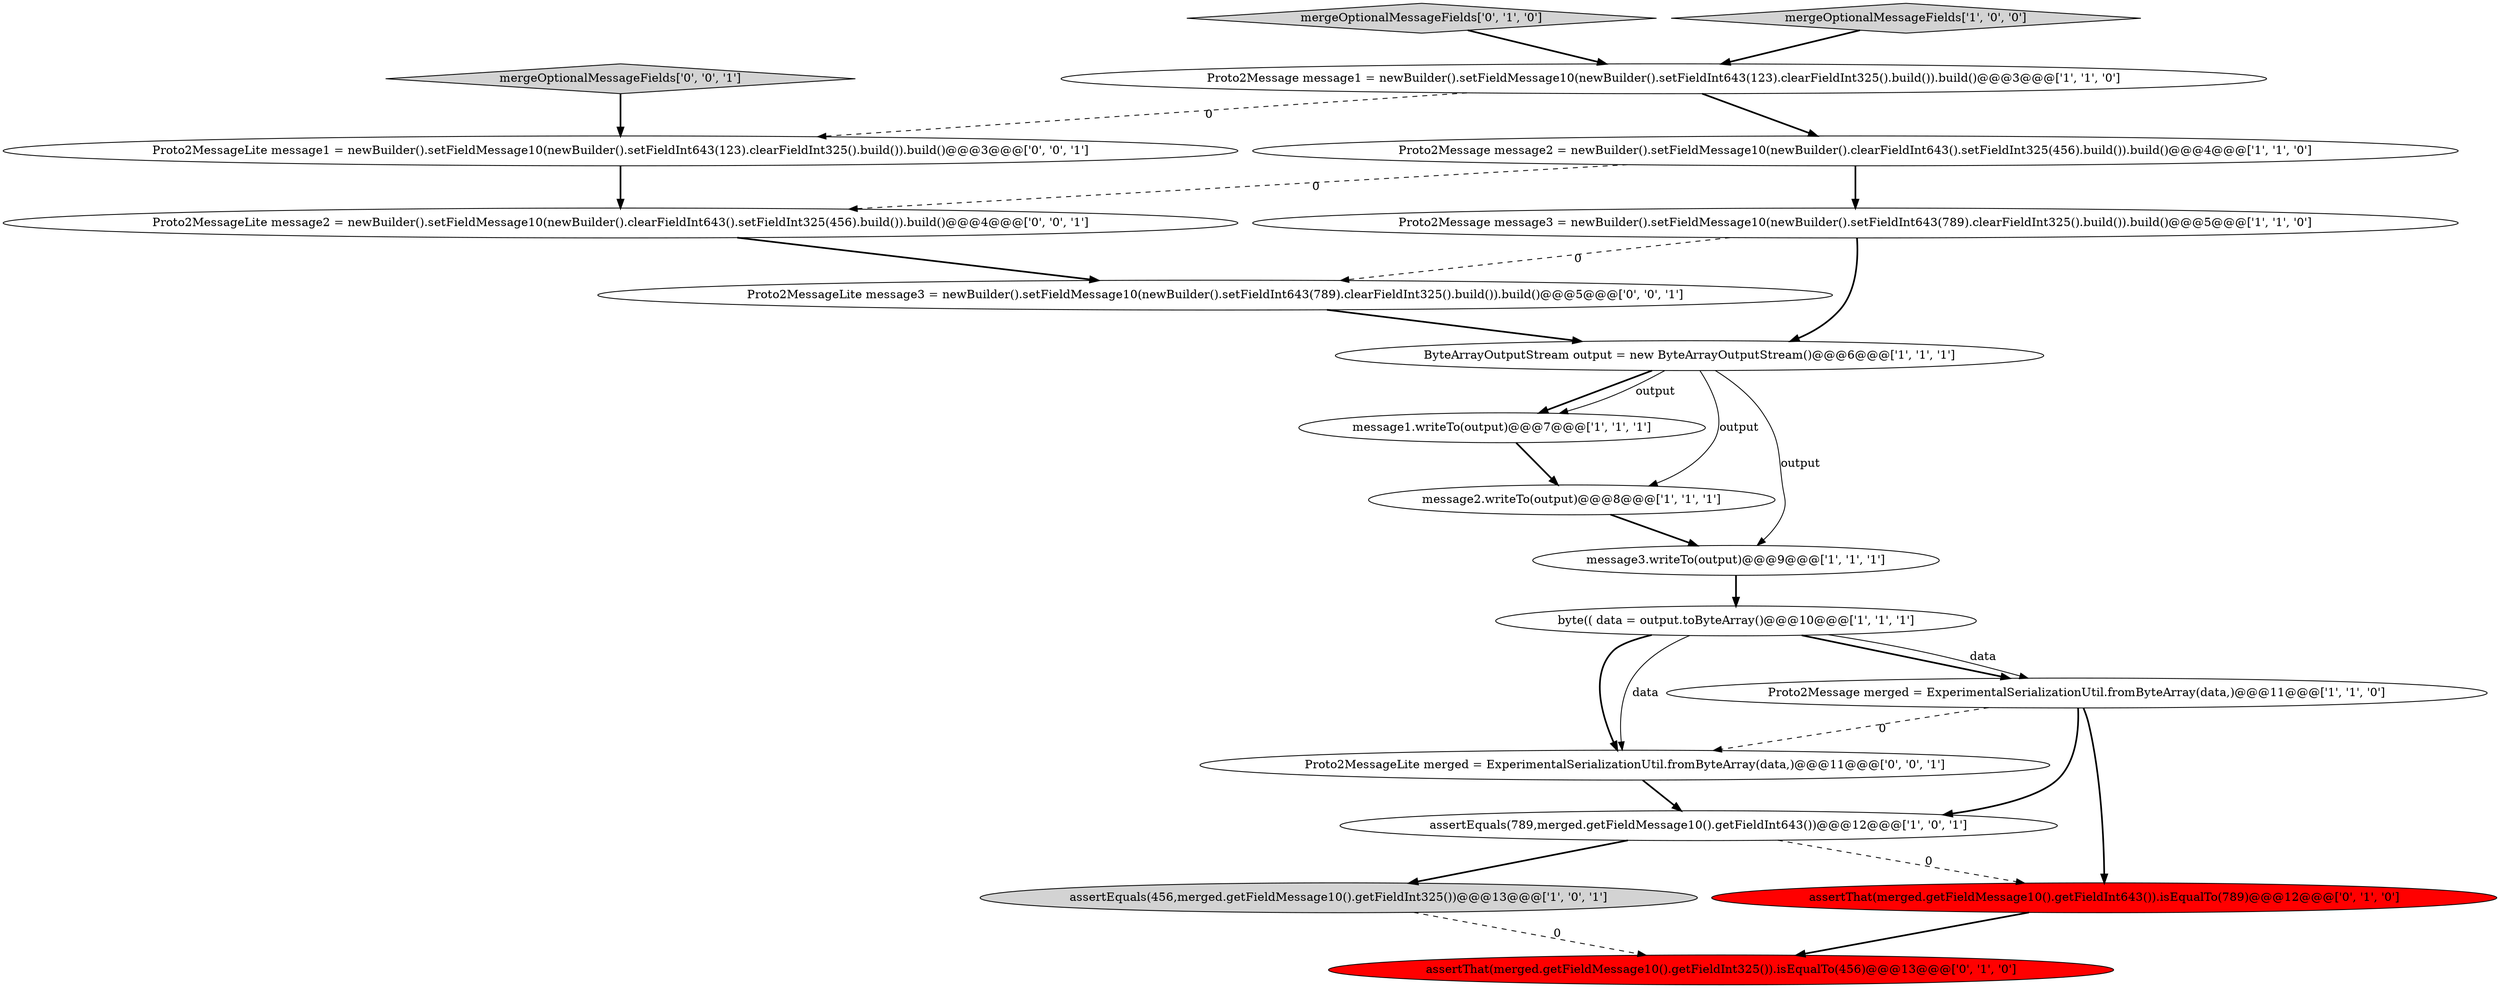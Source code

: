 digraph {
9 [style = filled, label = "message1.writeTo(output)@@@7@@@['1', '1', '1']", fillcolor = white, shape = ellipse image = "AAA0AAABBB1BBB"];
4 [style = filled, label = "Proto2Message message3 = newBuilder().setFieldMessage10(newBuilder().setFieldInt643(789).clearFieldInt325().build()).build()@@@5@@@['1', '1', '0']", fillcolor = white, shape = ellipse image = "AAA0AAABBB1BBB"];
8 [style = filled, label = "Proto2Message message2 = newBuilder().setFieldMessage10(newBuilder().clearFieldInt643().setFieldInt325(456).build()).build()@@@4@@@['1', '1', '0']", fillcolor = white, shape = ellipse image = "AAA0AAABBB1BBB"];
13 [style = filled, label = "mergeOptionalMessageFields['0', '1', '0']", fillcolor = lightgray, shape = diamond image = "AAA0AAABBB2BBB"];
7 [style = filled, label = "mergeOptionalMessageFields['1', '0', '0']", fillcolor = lightgray, shape = diamond image = "AAA0AAABBB1BBB"];
5 [style = filled, label = "assertEquals(789,merged.getFieldMessage10().getFieldInt643())@@@12@@@['1', '0', '1']", fillcolor = white, shape = ellipse image = "AAA0AAABBB1BBB"];
0 [style = filled, label = "byte(( data = output.toByteArray()@@@10@@@['1', '1', '1']", fillcolor = white, shape = ellipse image = "AAA0AAABBB1BBB"];
14 [style = filled, label = "assertThat(merged.getFieldMessage10().getFieldInt325()).isEqualTo(456)@@@13@@@['0', '1', '0']", fillcolor = red, shape = ellipse image = "AAA1AAABBB2BBB"];
18 [style = filled, label = "Proto2MessageLite merged = ExperimentalSerializationUtil.fromByteArray(data,)@@@11@@@['0', '0', '1']", fillcolor = white, shape = ellipse image = "AAA0AAABBB3BBB"];
1 [style = filled, label = "Proto2Message message1 = newBuilder().setFieldMessage10(newBuilder().setFieldInt643(123).clearFieldInt325().build()).build()@@@3@@@['1', '1', '0']", fillcolor = white, shape = ellipse image = "AAA0AAABBB1BBB"];
3 [style = filled, label = "ByteArrayOutputStream output = new ByteArrayOutputStream()@@@6@@@['1', '1', '1']", fillcolor = white, shape = ellipse image = "AAA0AAABBB1BBB"];
11 [style = filled, label = "assertEquals(456,merged.getFieldMessage10().getFieldInt325())@@@13@@@['1', '0', '1']", fillcolor = lightgray, shape = ellipse image = "AAA0AAABBB1BBB"];
16 [style = filled, label = "Proto2MessageLite message2 = newBuilder().setFieldMessage10(newBuilder().clearFieldInt643().setFieldInt325(456).build()).build()@@@4@@@['0', '0', '1']", fillcolor = white, shape = ellipse image = "AAA0AAABBB3BBB"];
10 [style = filled, label = "message2.writeTo(output)@@@8@@@['1', '1', '1']", fillcolor = white, shape = ellipse image = "AAA0AAABBB1BBB"];
17 [style = filled, label = "Proto2MessageLite message3 = newBuilder().setFieldMessage10(newBuilder().setFieldInt643(789).clearFieldInt325().build()).build()@@@5@@@['0', '0', '1']", fillcolor = white, shape = ellipse image = "AAA0AAABBB3BBB"];
2 [style = filled, label = "Proto2Message merged = ExperimentalSerializationUtil.fromByteArray(data,)@@@11@@@['1', '1', '0']", fillcolor = white, shape = ellipse image = "AAA0AAABBB1BBB"];
12 [style = filled, label = "assertThat(merged.getFieldMessage10().getFieldInt643()).isEqualTo(789)@@@12@@@['0', '1', '0']", fillcolor = red, shape = ellipse image = "AAA1AAABBB2BBB"];
6 [style = filled, label = "message3.writeTo(output)@@@9@@@['1', '1', '1']", fillcolor = white, shape = ellipse image = "AAA0AAABBB1BBB"];
19 [style = filled, label = "Proto2MessageLite message1 = newBuilder().setFieldMessage10(newBuilder().setFieldInt643(123).clearFieldInt325().build()).build()@@@3@@@['0', '0', '1']", fillcolor = white, shape = ellipse image = "AAA0AAABBB3BBB"];
15 [style = filled, label = "mergeOptionalMessageFields['0', '0', '1']", fillcolor = lightgray, shape = diamond image = "AAA0AAABBB3BBB"];
4->3 [style = bold, label=""];
8->16 [style = dashed, label="0"];
5->12 [style = dashed, label="0"];
7->1 [style = bold, label=""];
1->8 [style = bold, label=""];
4->17 [style = dashed, label="0"];
0->2 [style = bold, label=""];
1->19 [style = dashed, label="0"];
3->6 [style = solid, label="output"];
6->0 [style = bold, label=""];
16->17 [style = bold, label=""];
9->10 [style = bold, label=""];
15->19 [style = bold, label=""];
10->6 [style = bold, label=""];
13->1 [style = bold, label=""];
2->12 [style = bold, label=""];
19->16 [style = bold, label=""];
3->9 [style = bold, label=""];
18->5 [style = bold, label=""];
11->14 [style = dashed, label="0"];
12->14 [style = bold, label=""];
0->2 [style = solid, label="data"];
2->18 [style = dashed, label="0"];
17->3 [style = bold, label=""];
0->18 [style = bold, label=""];
0->18 [style = solid, label="data"];
3->9 [style = solid, label="output"];
5->11 [style = bold, label=""];
8->4 [style = bold, label=""];
3->10 [style = solid, label="output"];
2->5 [style = bold, label=""];
}
